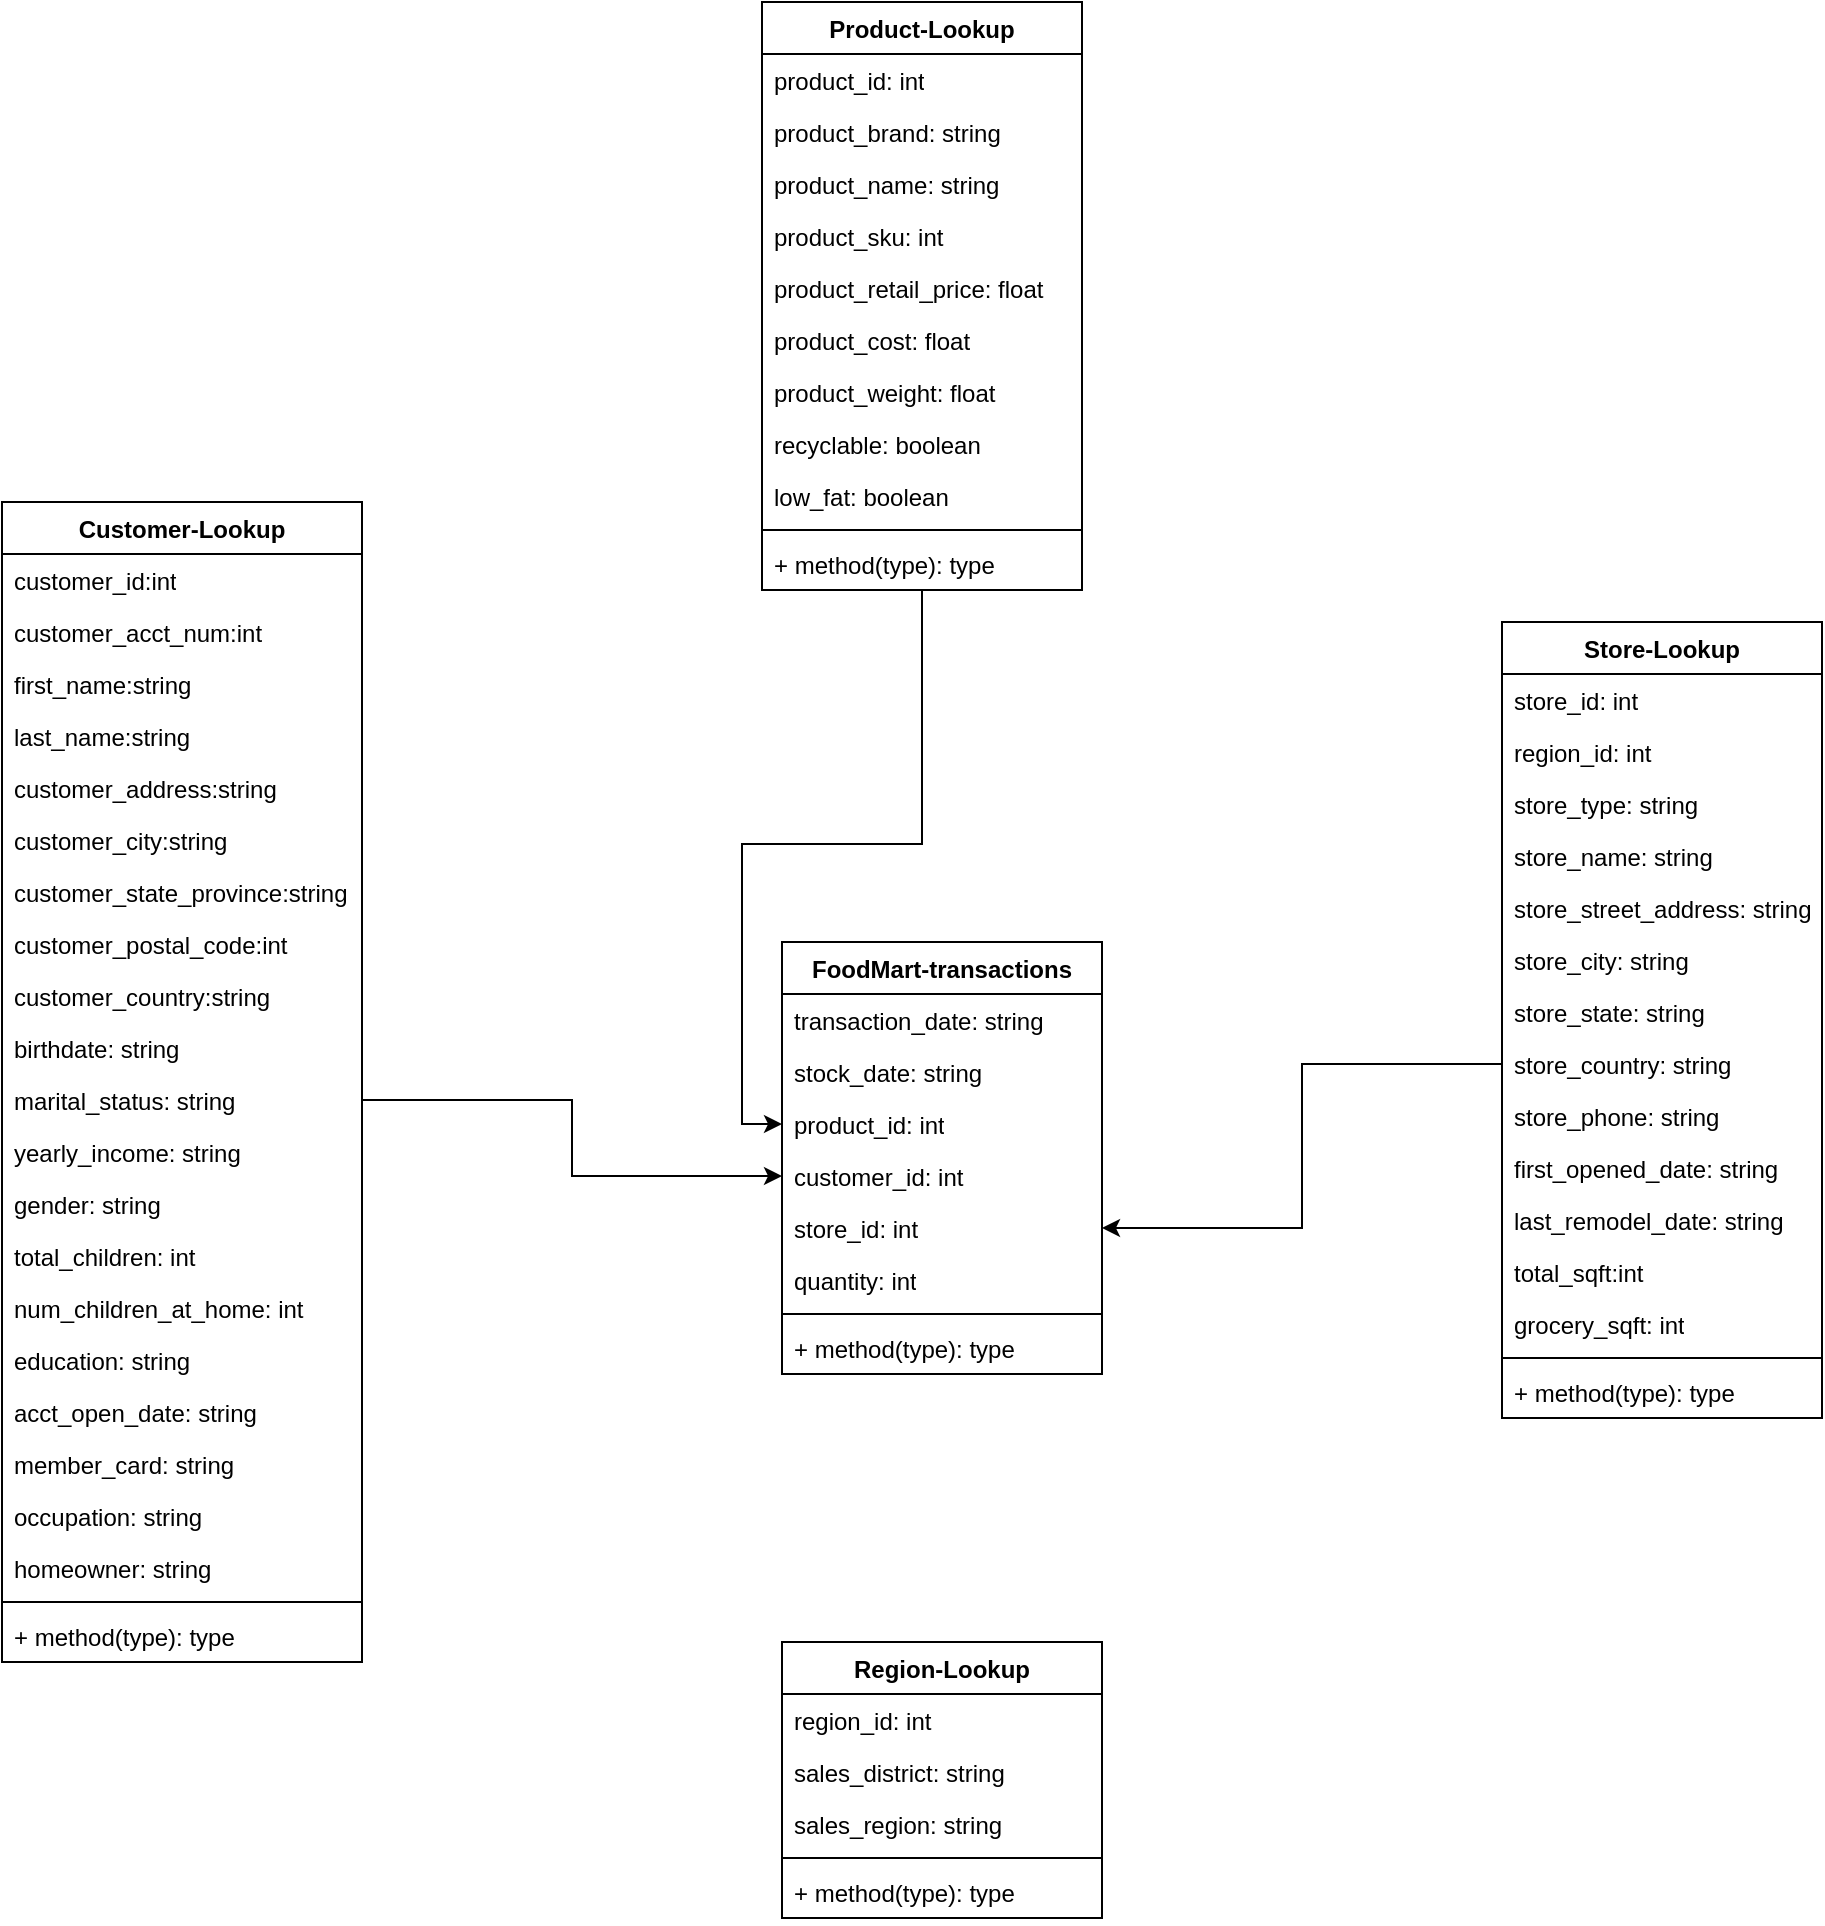 <mxfile version="26.0.14">
  <diagram name="第 1 页" id="BE4giI_0wHQfX3QBcQBS">
    <mxGraphModel dx="885" dy="1447" grid="1" gridSize="10" guides="1" tooltips="1" connect="1" arrows="1" fold="1" page="1" pageScale="1" pageWidth="1169" pageHeight="827" math="0" shadow="0">
      <root>
        <mxCell id="0" />
        <mxCell id="1" parent="0" />
        <mxCell id="Hb_o6X1cgJtq76NDxdZP-1" value="FoodMart-transactions" style="swimlane;fontStyle=1;align=center;verticalAlign=top;childLayout=stackLayout;horizontal=1;startSize=26;horizontalStack=0;resizeParent=1;resizeParentMax=0;resizeLast=0;collapsible=1;marginBottom=0;whiteSpace=wrap;html=1;" vertex="1" parent="1">
          <mxGeometry x="480" y="-130" width="160" height="216" as="geometry" />
        </mxCell>
        <mxCell id="Hb_o6X1cgJtq76NDxdZP-2" value="transaction_date: string" style="text;strokeColor=none;fillColor=none;align=left;verticalAlign=top;spacingLeft=4;spacingRight=4;overflow=hidden;rotatable=0;points=[[0,0.5],[1,0.5]];portConstraint=eastwest;whiteSpace=wrap;html=1;" vertex="1" parent="Hb_o6X1cgJtq76NDxdZP-1">
          <mxGeometry y="26" width="160" height="26" as="geometry" />
        </mxCell>
        <mxCell id="Hb_o6X1cgJtq76NDxdZP-48" value="stock_date: string" style="text;strokeColor=none;fillColor=none;align=left;verticalAlign=top;spacingLeft=4;spacingRight=4;overflow=hidden;rotatable=0;points=[[0,0.5],[1,0.5]];portConstraint=eastwest;whiteSpace=wrap;html=1;" vertex="1" parent="Hb_o6X1cgJtq76NDxdZP-1">
          <mxGeometry y="52" width="160" height="26" as="geometry" />
        </mxCell>
        <mxCell id="Hb_o6X1cgJtq76NDxdZP-49" value="product_id: int" style="text;strokeColor=none;fillColor=none;align=left;verticalAlign=top;spacingLeft=4;spacingRight=4;overflow=hidden;rotatable=0;points=[[0,0.5],[1,0.5]];portConstraint=eastwest;whiteSpace=wrap;html=1;" vertex="1" parent="Hb_o6X1cgJtq76NDxdZP-1">
          <mxGeometry y="78" width="160" height="26" as="geometry" />
        </mxCell>
        <mxCell id="Hb_o6X1cgJtq76NDxdZP-50" value="customer_id: int" style="text;strokeColor=none;fillColor=none;align=left;verticalAlign=top;spacingLeft=4;spacingRight=4;overflow=hidden;rotatable=0;points=[[0,0.5],[1,0.5]];portConstraint=eastwest;whiteSpace=wrap;html=1;" vertex="1" parent="Hb_o6X1cgJtq76NDxdZP-1">
          <mxGeometry y="104" width="160" height="26" as="geometry" />
        </mxCell>
        <mxCell id="Hb_o6X1cgJtq76NDxdZP-51" value="store_id: int" style="text;strokeColor=none;fillColor=none;align=left;verticalAlign=top;spacingLeft=4;spacingRight=4;overflow=hidden;rotatable=0;points=[[0,0.5],[1,0.5]];portConstraint=eastwest;whiteSpace=wrap;html=1;" vertex="1" parent="Hb_o6X1cgJtq76NDxdZP-1">
          <mxGeometry y="130" width="160" height="26" as="geometry" />
        </mxCell>
        <mxCell id="Hb_o6X1cgJtq76NDxdZP-52" value="quantity: int" style="text;strokeColor=none;fillColor=none;align=left;verticalAlign=top;spacingLeft=4;spacingRight=4;overflow=hidden;rotatable=0;points=[[0,0.5],[1,0.5]];portConstraint=eastwest;whiteSpace=wrap;html=1;" vertex="1" parent="Hb_o6X1cgJtq76NDxdZP-1">
          <mxGeometry y="156" width="160" height="26" as="geometry" />
        </mxCell>
        <mxCell id="Hb_o6X1cgJtq76NDxdZP-3" value="" style="line;strokeWidth=1;fillColor=none;align=left;verticalAlign=middle;spacingTop=-1;spacingLeft=3;spacingRight=3;rotatable=0;labelPosition=right;points=[];portConstraint=eastwest;strokeColor=inherit;" vertex="1" parent="Hb_o6X1cgJtq76NDxdZP-1">
          <mxGeometry y="182" width="160" height="8" as="geometry" />
        </mxCell>
        <mxCell id="Hb_o6X1cgJtq76NDxdZP-4" value="+ method(type): type" style="text;strokeColor=none;fillColor=none;align=left;verticalAlign=top;spacingLeft=4;spacingRight=4;overflow=hidden;rotatable=0;points=[[0,0.5],[1,0.5]];portConstraint=eastwest;whiteSpace=wrap;html=1;" vertex="1" parent="Hb_o6X1cgJtq76NDxdZP-1">
          <mxGeometry y="190" width="160" height="26" as="geometry" />
        </mxCell>
        <mxCell id="Hb_o6X1cgJtq76NDxdZP-5" value="Customer-Lookup" style="swimlane;fontStyle=1;align=center;verticalAlign=top;childLayout=stackLayout;horizontal=1;startSize=26;horizontalStack=0;resizeParent=1;resizeParentMax=0;resizeLast=0;collapsible=1;marginBottom=0;whiteSpace=wrap;html=1;" vertex="1" parent="1">
          <mxGeometry x="90" y="-350" width="180" height="580" as="geometry" />
        </mxCell>
        <mxCell id="Hb_o6X1cgJtq76NDxdZP-6" value="customer_id:int" style="text;strokeColor=none;fillColor=none;align=left;verticalAlign=top;spacingLeft=4;spacingRight=4;overflow=hidden;rotatable=0;points=[[0,0.5],[1,0.5]];portConstraint=eastwest;whiteSpace=wrap;html=1;" vertex="1" parent="Hb_o6X1cgJtq76NDxdZP-5">
          <mxGeometry y="26" width="180" height="26" as="geometry" />
        </mxCell>
        <mxCell id="Hb_o6X1cgJtq76NDxdZP-24" value="customer_acct_num:int" style="text;strokeColor=none;fillColor=none;align=left;verticalAlign=top;spacingLeft=4;spacingRight=4;overflow=hidden;rotatable=0;points=[[0,0.5],[1,0.5]];portConstraint=eastwest;whiteSpace=wrap;html=1;" vertex="1" parent="Hb_o6X1cgJtq76NDxdZP-5">
          <mxGeometry y="52" width="180" height="26" as="geometry" />
        </mxCell>
        <mxCell id="Hb_o6X1cgJtq76NDxdZP-31" value="first_name:string" style="text;strokeColor=none;fillColor=none;align=left;verticalAlign=top;spacingLeft=4;spacingRight=4;overflow=hidden;rotatable=0;points=[[0,0.5],[1,0.5]];portConstraint=eastwest;whiteSpace=wrap;html=1;" vertex="1" parent="Hb_o6X1cgJtq76NDxdZP-5">
          <mxGeometry y="78" width="180" height="26" as="geometry" />
        </mxCell>
        <mxCell id="Hb_o6X1cgJtq76NDxdZP-30" value="last_name:string" style="text;strokeColor=none;fillColor=none;align=left;verticalAlign=top;spacingLeft=4;spacingRight=4;overflow=hidden;rotatable=0;points=[[0,0.5],[1,0.5]];portConstraint=eastwest;whiteSpace=wrap;html=1;" vertex="1" parent="Hb_o6X1cgJtq76NDxdZP-5">
          <mxGeometry y="104" width="180" height="26" as="geometry" />
        </mxCell>
        <mxCell id="Hb_o6X1cgJtq76NDxdZP-29" value="customer_address:string" style="text;strokeColor=none;fillColor=none;align=left;verticalAlign=top;spacingLeft=4;spacingRight=4;overflow=hidden;rotatable=0;points=[[0,0.5],[1,0.5]];portConstraint=eastwest;whiteSpace=wrap;html=1;" vertex="1" parent="Hb_o6X1cgJtq76NDxdZP-5">
          <mxGeometry y="130" width="180" height="26" as="geometry" />
        </mxCell>
        <mxCell id="Hb_o6X1cgJtq76NDxdZP-27" value="customer_city:string" style="text;strokeColor=none;fillColor=none;align=left;verticalAlign=top;spacingLeft=4;spacingRight=4;overflow=hidden;rotatable=0;points=[[0,0.5],[1,0.5]];portConstraint=eastwest;whiteSpace=wrap;html=1;" vertex="1" parent="Hb_o6X1cgJtq76NDxdZP-5">
          <mxGeometry y="156" width="180" height="26" as="geometry" />
        </mxCell>
        <mxCell id="Hb_o6X1cgJtq76NDxdZP-28" value="customer_state_province:string" style="text;strokeColor=none;fillColor=none;align=left;verticalAlign=top;spacingLeft=4;spacingRight=4;overflow=hidden;rotatable=0;points=[[0,0.5],[1,0.5]];portConstraint=eastwest;whiteSpace=wrap;html=1;" vertex="1" parent="Hb_o6X1cgJtq76NDxdZP-5">
          <mxGeometry y="182" width="180" height="26" as="geometry" />
        </mxCell>
        <mxCell id="Hb_o6X1cgJtq76NDxdZP-26" value="customer_postal_code:int" style="text;strokeColor=none;fillColor=none;align=left;verticalAlign=top;spacingLeft=4;spacingRight=4;overflow=hidden;rotatable=0;points=[[0,0.5],[1,0.5]];portConstraint=eastwest;whiteSpace=wrap;html=1;" vertex="1" parent="Hb_o6X1cgJtq76NDxdZP-5">
          <mxGeometry y="208" width="180" height="26" as="geometry" />
        </mxCell>
        <mxCell id="Hb_o6X1cgJtq76NDxdZP-36" value="customer_country:string" style="text;strokeColor=none;fillColor=none;align=left;verticalAlign=top;spacingLeft=4;spacingRight=4;overflow=hidden;rotatable=0;points=[[0,0.5],[1,0.5]];portConstraint=eastwest;whiteSpace=wrap;html=1;" vertex="1" parent="Hb_o6X1cgJtq76NDxdZP-5">
          <mxGeometry y="234" width="180" height="26" as="geometry" />
        </mxCell>
        <mxCell id="Hb_o6X1cgJtq76NDxdZP-35" value="birthdate:&amp;nbsp;string" style="text;strokeColor=none;fillColor=none;align=left;verticalAlign=top;spacingLeft=4;spacingRight=4;overflow=hidden;rotatable=0;points=[[0,0.5],[1,0.5]];portConstraint=eastwest;whiteSpace=wrap;html=1;" vertex="1" parent="Hb_o6X1cgJtq76NDxdZP-5">
          <mxGeometry y="260" width="180" height="26" as="geometry" />
        </mxCell>
        <mxCell id="Hb_o6X1cgJtq76NDxdZP-34" value="marital_status: string" style="text;strokeColor=none;fillColor=none;align=left;verticalAlign=top;spacingLeft=4;spacingRight=4;overflow=hidden;rotatable=0;points=[[0,0.5],[1,0.5]];portConstraint=eastwest;whiteSpace=wrap;html=1;" vertex="1" parent="Hb_o6X1cgJtq76NDxdZP-5">
          <mxGeometry y="286" width="180" height="26" as="geometry" />
        </mxCell>
        <mxCell id="Hb_o6X1cgJtq76NDxdZP-33" value="yearly_income: string" style="text;strokeColor=none;fillColor=none;align=left;verticalAlign=top;spacingLeft=4;spacingRight=4;overflow=hidden;rotatable=0;points=[[0,0.5],[1,0.5]];portConstraint=eastwest;whiteSpace=wrap;html=1;" vertex="1" parent="Hb_o6X1cgJtq76NDxdZP-5">
          <mxGeometry y="312" width="180" height="26" as="geometry" />
        </mxCell>
        <mxCell id="Hb_o6X1cgJtq76NDxdZP-25" value="gender: string" style="text;strokeColor=none;fillColor=none;align=left;verticalAlign=top;spacingLeft=4;spacingRight=4;overflow=hidden;rotatable=0;points=[[0,0.5],[1,0.5]];portConstraint=eastwest;whiteSpace=wrap;html=1;" vertex="1" parent="Hb_o6X1cgJtq76NDxdZP-5">
          <mxGeometry y="338" width="180" height="26" as="geometry" />
        </mxCell>
        <mxCell id="Hb_o6X1cgJtq76NDxdZP-38" value="total_children: int" style="text;strokeColor=none;fillColor=none;align=left;verticalAlign=top;spacingLeft=4;spacingRight=4;overflow=hidden;rotatable=0;points=[[0,0.5],[1,0.5]];portConstraint=eastwest;whiteSpace=wrap;html=1;" vertex="1" parent="Hb_o6X1cgJtq76NDxdZP-5">
          <mxGeometry y="364" width="180" height="26" as="geometry" />
        </mxCell>
        <mxCell id="Hb_o6X1cgJtq76NDxdZP-39" value="num_children_at_home: int" style="text;strokeColor=none;fillColor=none;align=left;verticalAlign=top;spacingLeft=4;spacingRight=4;overflow=hidden;rotatable=0;points=[[0,0.5],[1,0.5]];portConstraint=eastwest;whiteSpace=wrap;html=1;" vertex="1" parent="Hb_o6X1cgJtq76NDxdZP-5">
          <mxGeometry y="390" width="180" height="26" as="geometry" />
        </mxCell>
        <mxCell id="Hb_o6X1cgJtq76NDxdZP-40" value="education: string" style="text;strokeColor=none;fillColor=none;align=left;verticalAlign=top;spacingLeft=4;spacingRight=4;overflow=hidden;rotatable=0;points=[[0,0.5],[1,0.5]];portConstraint=eastwest;whiteSpace=wrap;html=1;" vertex="1" parent="Hb_o6X1cgJtq76NDxdZP-5">
          <mxGeometry y="416" width="180" height="26" as="geometry" />
        </mxCell>
        <mxCell id="Hb_o6X1cgJtq76NDxdZP-41" value="acct_open_date: string" style="text;strokeColor=none;fillColor=none;align=left;verticalAlign=top;spacingLeft=4;spacingRight=4;overflow=hidden;rotatable=0;points=[[0,0.5],[1,0.5]];portConstraint=eastwest;whiteSpace=wrap;html=1;" vertex="1" parent="Hb_o6X1cgJtq76NDxdZP-5">
          <mxGeometry y="442" width="180" height="26" as="geometry" />
        </mxCell>
        <mxCell id="Hb_o6X1cgJtq76NDxdZP-37" value="member_card: string" style="text;strokeColor=none;fillColor=none;align=left;verticalAlign=top;spacingLeft=4;spacingRight=4;overflow=hidden;rotatable=0;points=[[0,0.5],[1,0.5]];portConstraint=eastwest;whiteSpace=wrap;html=1;" vertex="1" parent="Hb_o6X1cgJtq76NDxdZP-5">
          <mxGeometry y="468" width="180" height="26" as="geometry" />
        </mxCell>
        <mxCell id="Hb_o6X1cgJtq76NDxdZP-42" value="occupation: string" style="text;strokeColor=none;fillColor=none;align=left;verticalAlign=top;spacingLeft=4;spacingRight=4;overflow=hidden;rotatable=0;points=[[0,0.5],[1,0.5]];portConstraint=eastwest;whiteSpace=wrap;html=1;" vertex="1" parent="Hb_o6X1cgJtq76NDxdZP-5">
          <mxGeometry y="494" width="180" height="26" as="geometry" />
        </mxCell>
        <mxCell id="Hb_o6X1cgJtq76NDxdZP-43" value="homeowner: string" style="text;strokeColor=none;fillColor=none;align=left;verticalAlign=top;spacingLeft=4;spacingRight=4;overflow=hidden;rotatable=0;points=[[0,0.5],[1,0.5]];portConstraint=eastwest;whiteSpace=wrap;html=1;" vertex="1" parent="Hb_o6X1cgJtq76NDxdZP-5">
          <mxGeometry y="520" width="180" height="26" as="geometry" />
        </mxCell>
        <mxCell id="Hb_o6X1cgJtq76NDxdZP-7" value="" style="line;strokeWidth=1;fillColor=none;align=left;verticalAlign=middle;spacingTop=-1;spacingLeft=3;spacingRight=3;rotatable=0;labelPosition=right;points=[];portConstraint=eastwest;strokeColor=inherit;" vertex="1" parent="Hb_o6X1cgJtq76NDxdZP-5">
          <mxGeometry y="546" width="180" height="8" as="geometry" />
        </mxCell>
        <mxCell id="Hb_o6X1cgJtq76NDxdZP-8" value="+ method(type): type" style="text;strokeColor=none;fillColor=none;align=left;verticalAlign=top;spacingLeft=4;spacingRight=4;overflow=hidden;rotatable=0;points=[[0,0.5],[1,0.5]];portConstraint=eastwest;whiteSpace=wrap;html=1;" vertex="1" parent="Hb_o6X1cgJtq76NDxdZP-5">
          <mxGeometry y="554" width="180" height="26" as="geometry" />
        </mxCell>
        <mxCell id="Hb_o6X1cgJtq76NDxdZP-76" style="edgeStyle=orthogonalEdgeStyle;rounded=0;orthogonalLoop=1;jettySize=auto;html=1;entryX=0;entryY=0.5;entryDx=0;entryDy=0;" edge="1" parent="1" source="Hb_o6X1cgJtq76NDxdZP-9" target="Hb_o6X1cgJtq76NDxdZP-49">
          <mxGeometry relative="1" as="geometry" />
        </mxCell>
        <mxCell id="Hb_o6X1cgJtq76NDxdZP-9" value="Product-Lookup" style="swimlane;fontStyle=1;align=center;verticalAlign=top;childLayout=stackLayout;horizontal=1;startSize=26;horizontalStack=0;resizeParent=1;resizeParentMax=0;resizeLast=0;collapsible=1;marginBottom=0;whiteSpace=wrap;html=1;" vertex="1" parent="1">
          <mxGeometry x="470" y="-600" width="160" height="294" as="geometry" />
        </mxCell>
        <mxCell id="Hb_o6X1cgJtq76NDxdZP-10" value="product_id: int" style="text;strokeColor=none;fillColor=none;align=left;verticalAlign=top;spacingLeft=4;spacingRight=4;overflow=hidden;rotatable=0;points=[[0,0.5],[1,0.5]];portConstraint=eastwest;whiteSpace=wrap;html=1;" vertex="1" parent="Hb_o6X1cgJtq76NDxdZP-9">
          <mxGeometry y="26" width="160" height="26" as="geometry" />
        </mxCell>
        <mxCell id="Hb_o6X1cgJtq76NDxdZP-53" value="product_brand: string" style="text;strokeColor=none;fillColor=none;align=left;verticalAlign=top;spacingLeft=4;spacingRight=4;overflow=hidden;rotatable=0;points=[[0,0.5],[1,0.5]];portConstraint=eastwest;whiteSpace=wrap;html=1;" vertex="1" parent="Hb_o6X1cgJtq76NDxdZP-9">
          <mxGeometry y="52" width="160" height="26" as="geometry" />
        </mxCell>
        <mxCell id="Hb_o6X1cgJtq76NDxdZP-44" value="product_name: string" style="text;strokeColor=none;fillColor=none;align=left;verticalAlign=top;spacingLeft=4;spacingRight=4;overflow=hidden;rotatable=0;points=[[0,0.5],[1,0.5]];portConstraint=eastwest;whiteSpace=wrap;html=1;" vertex="1" parent="Hb_o6X1cgJtq76NDxdZP-9">
          <mxGeometry y="78" width="160" height="26" as="geometry" />
        </mxCell>
        <mxCell id="Hb_o6X1cgJtq76NDxdZP-45" value="product_sku: int" style="text;strokeColor=none;fillColor=none;align=left;verticalAlign=top;spacingLeft=4;spacingRight=4;overflow=hidden;rotatable=0;points=[[0,0.5],[1,0.5]];portConstraint=eastwest;whiteSpace=wrap;html=1;" vertex="1" parent="Hb_o6X1cgJtq76NDxdZP-9">
          <mxGeometry y="104" width="160" height="26" as="geometry" />
        </mxCell>
        <mxCell id="Hb_o6X1cgJtq76NDxdZP-46" value="product_retail_price: float" style="text;strokeColor=none;fillColor=none;align=left;verticalAlign=top;spacingLeft=4;spacingRight=4;overflow=hidden;rotatable=0;points=[[0,0.5],[1,0.5]];portConstraint=eastwest;whiteSpace=wrap;html=1;" vertex="1" parent="Hb_o6X1cgJtq76NDxdZP-9">
          <mxGeometry y="130" width="160" height="26" as="geometry" />
        </mxCell>
        <mxCell id="Hb_o6X1cgJtq76NDxdZP-47" value="product_cost: float" style="text;strokeColor=none;fillColor=none;align=left;verticalAlign=top;spacingLeft=4;spacingRight=4;overflow=hidden;rotatable=0;points=[[0,0.5],[1,0.5]];portConstraint=eastwest;whiteSpace=wrap;html=1;" vertex="1" parent="Hb_o6X1cgJtq76NDxdZP-9">
          <mxGeometry y="156" width="160" height="26" as="geometry" />
        </mxCell>
        <mxCell id="Hb_o6X1cgJtq76NDxdZP-54" value="product_weight: float" style="text;strokeColor=none;fillColor=none;align=left;verticalAlign=top;spacingLeft=4;spacingRight=4;overflow=hidden;rotatable=0;points=[[0,0.5],[1,0.5]];portConstraint=eastwest;whiteSpace=wrap;html=1;" vertex="1" parent="Hb_o6X1cgJtq76NDxdZP-9">
          <mxGeometry y="182" width="160" height="26" as="geometry" />
        </mxCell>
        <mxCell id="Hb_o6X1cgJtq76NDxdZP-55" value="recyclable: boolean" style="text;strokeColor=none;fillColor=none;align=left;verticalAlign=top;spacingLeft=4;spacingRight=4;overflow=hidden;rotatable=0;points=[[0,0.5],[1,0.5]];portConstraint=eastwest;whiteSpace=wrap;html=1;" vertex="1" parent="Hb_o6X1cgJtq76NDxdZP-9">
          <mxGeometry y="208" width="160" height="26" as="geometry" />
        </mxCell>
        <mxCell id="Hb_o6X1cgJtq76NDxdZP-56" value="low_fat:&amp;nbsp;boolean" style="text;strokeColor=none;fillColor=none;align=left;verticalAlign=top;spacingLeft=4;spacingRight=4;overflow=hidden;rotatable=0;points=[[0,0.5],[1,0.5]];portConstraint=eastwest;whiteSpace=wrap;html=1;" vertex="1" parent="Hb_o6X1cgJtq76NDxdZP-9">
          <mxGeometry y="234" width="160" height="26" as="geometry" />
        </mxCell>
        <mxCell id="Hb_o6X1cgJtq76NDxdZP-11" value="" style="line;strokeWidth=1;fillColor=none;align=left;verticalAlign=middle;spacingTop=-1;spacingLeft=3;spacingRight=3;rotatable=0;labelPosition=right;points=[];portConstraint=eastwest;strokeColor=inherit;" vertex="1" parent="Hb_o6X1cgJtq76NDxdZP-9">
          <mxGeometry y="260" width="160" height="8" as="geometry" />
        </mxCell>
        <mxCell id="Hb_o6X1cgJtq76NDxdZP-12" value="+ method(type): type" style="text;strokeColor=none;fillColor=none;align=left;verticalAlign=top;spacingLeft=4;spacingRight=4;overflow=hidden;rotatable=0;points=[[0,0.5],[1,0.5]];portConstraint=eastwest;whiteSpace=wrap;html=1;" vertex="1" parent="Hb_o6X1cgJtq76NDxdZP-9">
          <mxGeometry y="268" width="160" height="26" as="geometry" />
        </mxCell>
        <mxCell id="Hb_o6X1cgJtq76NDxdZP-13" value="Region-Lookup" style="swimlane;fontStyle=1;align=center;verticalAlign=top;childLayout=stackLayout;horizontal=1;startSize=26;horizontalStack=0;resizeParent=1;resizeParentMax=0;resizeLast=0;collapsible=1;marginBottom=0;whiteSpace=wrap;html=1;" vertex="1" parent="1">
          <mxGeometry x="480" y="220" width="160" height="138" as="geometry" />
        </mxCell>
        <mxCell id="Hb_o6X1cgJtq76NDxdZP-14" value="region_id: int" style="text;strokeColor=none;fillColor=none;align=left;verticalAlign=top;spacingLeft=4;spacingRight=4;overflow=hidden;rotatable=0;points=[[0,0.5],[1,0.5]];portConstraint=eastwest;whiteSpace=wrap;html=1;" vertex="1" parent="Hb_o6X1cgJtq76NDxdZP-13">
          <mxGeometry y="26" width="160" height="26" as="geometry" />
        </mxCell>
        <mxCell id="Hb_o6X1cgJtq76NDxdZP-57" value="sales_district: string" style="text;strokeColor=none;fillColor=none;align=left;verticalAlign=top;spacingLeft=4;spacingRight=4;overflow=hidden;rotatable=0;points=[[0,0.5],[1,0.5]];portConstraint=eastwest;whiteSpace=wrap;html=1;" vertex="1" parent="Hb_o6X1cgJtq76NDxdZP-13">
          <mxGeometry y="52" width="160" height="26" as="geometry" />
        </mxCell>
        <mxCell id="Hb_o6X1cgJtq76NDxdZP-58" value="sales_region: string" style="text;strokeColor=none;fillColor=none;align=left;verticalAlign=top;spacingLeft=4;spacingRight=4;overflow=hidden;rotatable=0;points=[[0,0.5],[1,0.5]];portConstraint=eastwest;whiteSpace=wrap;html=1;" vertex="1" parent="Hb_o6X1cgJtq76NDxdZP-13">
          <mxGeometry y="78" width="160" height="26" as="geometry" />
        </mxCell>
        <mxCell id="Hb_o6X1cgJtq76NDxdZP-15" value="" style="line;strokeWidth=1;fillColor=none;align=left;verticalAlign=middle;spacingTop=-1;spacingLeft=3;spacingRight=3;rotatable=0;labelPosition=right;points=[];portConstraint=eastwest;strokeColor=inherit;" vertex="1" parent="Hb_o6X1cgJtq76NDxdZP-13">
          <mxGeometry y="104" width="160" height="8" as="geometry" />
        </mxCell>
        <mxCell id="Hb_o6X1cgJtq76NDxdZP-16" value="+ method(type): type" style="text;strokeColor=none;fillColor=none;align=left;verticalAlign=top;spacingLeft=4;spacingRight=4;overflow=hidden;rotatable=0;points=[[0,0.5],[1,0.5]];portConstraint=eastwest;whiteSpace=wrap;html=1;" vertex="1" parent="Hb_o6X1cgJtq76NDxdZP-13">
          <mxGeometry y="112" width="160" height="26" as="geometry" />
        </mxCell>
        <mxCell id="Hb_o6X1cgJtq76NDxdZP-17" value="Store-Lookup" style="swimlane;fontStyle=1;align=center;verticalAlign=top;childLayout=stackLayout;horizontal=1;startSize=26;horizontalStack=0;resizeParent=1;resizeParentMax=0;resizeLast=0;collapsible=1;marginBottom=0;whiteSpace=wrap;html=1;" vertex="1" parent="1">
          <mxGeometry x="840" y="-290" width="160" height="398" as="geometry" />
        </mxCell>
        <mxCell id="Hb_o6X1cgJtq76NDxdZP-18" value="store_id: int" style="text;strokeColor=none;fillColor=none;align=left;verticalAlign=top;spacingLeft=4;spacingRight=4;overflow=hidden;rotatable=0;points=[[0,0.5],[1,0.5]];portConstraint=eastwest;whiteSpace=wrap;html=1;" vertex="1" parent="Hb_o6X1cgJtq76NDxdZP-17">
          <mxGeometry y="26" width="160" height="26" as="geometry" />
        </mxCell>
        <mxCell id="Hb_o6X1cgJtq76NDxdZP-63" value="region_id: int" style="text;strokeColor=none;fillColor=none;align=left;verticalAlign=top;spacingLeft=4;spacingRight=4;overflow=hidden;rotatable=0;points=[[0,0.5],[1,0.5]];portConstraint=eastwest;whiteSpace=wrap;html=1;" vertex="1" parent="Hb_o6X1cgJtq76NDxdZP-17">
          <mxGeometry y="52" width="160" height="26" as="geometry" />
        </mxCell>
        <mxCell id="Hb_o6X1cgJtq76NDxdZP-64" value="store_type:&amp;nbsp;string" style="text;strokeColor=none;fillColor=none;align=left;verticalAlign=top;spacingLeft=4;spacingRight=4;overflow=hidden;rotatable=0;points=[[0,0.5],[1,0.5]];portConstraint=eastwest;whiteSpace=wrap;html=1;" vertex="1" parent="Hb_o6X1cgJtq76NDxdZP-17">
          <mxGeometry y="78" width="160" height="26" as="geometry" />
        </mxCell>
        <mxCell id="Hb_o6X1cgJtq76NDxdZP-65" value="store_name: string" style="text;strokeColor=none;fillColor=none;align=left;verticalAlign=top;spacingLeft=4;spacingRight=4;overflow=hidden;rotatable=0;points=[[0,0.5],[1,0.5]];portConstraint=eastwest;whiteSpace=wrap;html=1;" vertex="1" parent="Hb_o6X1cgJtq76NDxdZP-17">
          <mxGeometry y="104" width="160" height="26" as="geometry" />
        </mxCell>
        <mxCell id="Hb_o6X1cgJtq76NDxdZP-66" value="store_street_address:&amp;nbsp;string" style="text;strokeColor=none;fillColor=none;align=left;verticalAlign=top;spacingLeft=4;spacingRight=4;overflow=hidden;rotatable=0;points=[[0,0.5],[1,0.5]];portConstraint=eastwest;whiteSpace=wrap;html=1;" vertex="1" parent="Hb_o6X1cgJtq76NDxdZP-17">
          <mxGeometry y="130" width="160" height="26" as="geometry" />
        </mxCell>
        <mxCell id="Hb_o6X1cgJtq76NDxdZP-67" value="store_city:&amp;nbsp;string" style="text;strokeColor=none;fillColor=none;align=left;verticalAlign=top;spacingLeft=4;spacingRight=4;overflow=hidden;rotatable=0;points=[[0,0.5],[1,0.5]];portConstraint=eastwest;whiteSpace=wrap;html=1;" vertex="1" parent="Hb_o6X1cgJtq76NDxdZP-17">
          <mxGeometry y="156" width="160" height="26" as="geometry" />
        </mxCell>
        <mxCell id="Hb_o6X1cgJtq76NDxdZP-62" value="store_state:&amp;nbsp;string" style="text;strokeColor=none;fillColor=none;align=left;verticalAlign=top;spacingLeft=4;spacingRight=4;overflow=hidden;rotatable=0;points=[[0,0.5],[1,0.5]];portConstraint=eastwest;whiteSpace=wrap;html=1;" vertex="1" parent="Hb_o6X1cgJtq76NDxdZP-17">
          <mxGeometry y="182" width="160" height="26" as="geometry" />
        </mxCell>
        <mxCell id="Hb_o6X1cgJtq76NDxdZP-61" value="store_country:&amp;nbsp;string" style="text;strokeColor=none;fillColor=none;align=left;verticalAlign=top;spacingLeft=4;spacingRight=4;overflow=hidden;rotatable=0;points=[[0,0.5],[1,0.5]];portConstraint=eastwest;whiteSpace=wrap;html=1;" vertex="1" parent="Hb_o6X1cgJtq76NDxdZP-17">
          <mxGeometry y="208" width="160" height="26" as="geometry" />
        </mxCell>
        <mxCell id="Hb_o6X1cgJtq76NDxdZP-68" value="store_phone:&amp;nbsp;string" style="text;strokeColor=none;fillColor=none;align=left;verticalAlign=top;spacingLeft=4;spacingRight=4;overflow=hidden;rotatable=0;points=[[0,0.5],[1,0.5]];portConstraint=eastwest;whiteSpace=wrap;html=1;" vertex="1" parent="Hb_o6X1cgJtq76NDxdZP-17">
          <mxGeometry y="234" width="160" height="26" as="geometry" />
        </mxCell>
        <mxCell id="Hb_o6X1cgJtq76NDxdZP-69" value="first_opened_date: string" style="text;strokeColor=none;fillColor=none;align=left;verticalAlign=top;spacingLeft=4;spacingRight=4;overflow=hidden;rotatable=0;points=[[0,0.5],[1,0.5]];portConstraint=eastwest;whiteSpace=wrap;html=1;" vertex="1" parent="Hb_o6X1cgJtq76NDxdZP-17">
          <mxGeometry y="260" width="160" height="26" as="geometry" />
        </mxCell>
        <mxCell id="Hb_o6X1cgJtq76NDxdZP-70" value="last_remodel_date: string" style="text;strokeColor=none;fillColor=none;align=left;verticalAlign=top;spacingLeft=4;spacingRight=4;overflow=hidden;rotatable=0;points=[[0,0.5],[1,0.5]];portConstraint=eastwest;whiteSpace=wrap;html=1;" vertex="1" parent="Hb_o6X1cgJtq76NDxdZP-17">
          <mxGeometry y="286" width="160" height="26" as="geometry" />
        </mxCell>
        <mxCell id="Hb_o6X1cgJtq76NDxdZP-71" value="total_sqft:int" style="text;strokeColor=none;fillColor=none;align=left;verticalAlign=top;spacingLeft=4;spacingRight=4;overflow=hidden;rotatable=0;points=[[0,0.5],[1,0.5]];portConstraint=eastwest;whiteSpace=wrap;html=1;" vertex="1" parent="Hb_o6X1cgJtq76NDxdZP-17">
          <mxGeometry y="312" width="160" height="26" as="geometry" />
        </mxCell>
        <mxCell id="Hb_o6X1cgJtq76NDxdZP-72" value="grocery_sqft: int" style="text;strokeColor=none;fillColor=none;align=left;verticalAlign=top;spacingLeft=4;spacingRight=4;overflow=hidden;rotatable=0;points=[[0,0.5],[1,0.5]];portConstraint=eastwest;whiteSpace=wrap;html=1;" vertex="1" parent="Hb_o6X1cgJtq76NDxdZP-17">
          <mxGeometry y="338" width="160" height="26" as="geometry" />
        </mxCell>
        <mxCell id="Hb_o6X1cgJtq76NDxdZP-19" value="" style="line;strokeWidth=1;fillColor=none;align=left;verticalAlign=middle;spacingTop=-1;spacingLeft=3;spacingRight=3;rotatable=0;labelPosition=right;points=[];portConstraint=eastwest;strokeColor=inherit;" vertex="1" parent="Hb_o6X1cgJtq76NDxdZP-17">
          <mxGeometry y="364" width="160" height="8" as="geometry" />
        </mxCell>
        <mxCell id="Hb_o6X1cgJtq76NDxdZP-20" value="+ method(type): type" style="text;strokeColor=none;fillColor=none;align=left;verticalAlign=top;spacingLeft=4;spacingRight=4;overflow=hidden;rotatable=0;points=[[0,0.5],[1,0.5]];portConstraint=eastwest;whiteSpace=wrap;html=1;" vertex="1" parent="Hb_o6X1cgJtq76NDxdZP-17">
          <mxGeometry y="372" width="160" height="26" as="geometry" />
        </mxCell>
        <mxCell id="Hb_o6X1cgJtq76NDxdZP-75" style="edgeStyle=orthogonalEdgeStyle;rounded=0;orthogonalLoop=1;jettySize=auto;html=1;entryX=0;entryY=0.5;entryDx=0;entryDy=0;" edge="1" parent="1" source="Hb_o6X1cgJtq76NDxdZP-34" target="Hb_o6X1cgJtq76NDxdZP-50">
          <mxGeometry relative="1" as="geometry" />
        </mxCell>
        <mxCell id="Hb_o6X1cgJtq76NDxdZP-77" style="edgeStyle=orthogonalEdgeStyle;rounded=0;orthogonalLoop=1;jettySize=auto;html=1;entryX=1;entryY=0.5;entryDx=0;entryDy=0;" edge="1" parent="1" source="Hb_o6X1cgJtq76NDxdZP-61" target="Hb_o6X1cgJtq76NDxdZP-51">
          <mxGeometry relative="1" as="geometry" />
        </mxCell>
      </root>
    </mxGraphModel>
  </diagram>
</mxfile>
